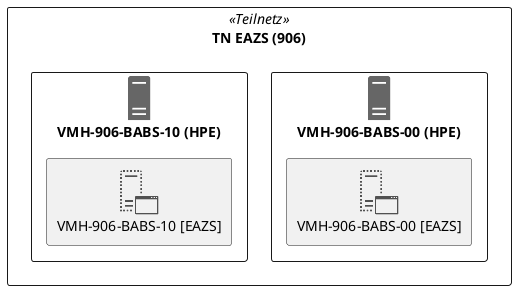 @startuml

skinparam monochrome true
skinparam componentStyle uml2
!include <office/servers/server_generic_blue>
!include <office/servers/virtual_application_server>
!include <office/Servers/virtual_server>
!include <office/Servers/windows_server>
!include <office/Servers/file_server>
!include <office/Servers/virtual_server>
!include <office/Servers/windows_server>
!include <office/Servers/domain_controller>
!include <office/Servers/virtual_server>
!include <office/Servers/windows_server>
!include <office/Servers/virtual_server>
!include <office/Servers/windows_server>
!include <office/Servers/virtual_server>
!include <office/Servers/windows_server>
!include <office/Servers/virtual_server>
!include <office/Servers/windows_server>
!include <office/services/central_management_service>
!include <office/servers/server_generic_blue>
!include <office/servers/virtual_application_server>
!include <office/Servers/virtual_server>
!include <office/Servers/windows_server>
!include <office/Servers/file_server>
!include <office/Servers/virtual_server>
!include <office/Servers/windows_server>
!include <office/Servers/domain_controller>
!include <office/Servers/virtual_server>
!include <office/Servers/windows_server>
!include <office/Servers/virtual_server>
!include <office/Servers/windows_server>
!include <office/Servers/virtual_server>
!include <office/Servers/windows_server>
!include <office/Servers/virtual_server>
!include <office/Servers/windows_server>
!include <office/services/central_management_service>

show stereotype

rectangle TN__F_EAZS__F___N_906__O_ as "TN EAZS (906)" <<Teilnetz>> {
	rectangle VMH__S_906__S_BABS__S_00__F___N_HPE__O_ as "VMH-906-BABS-00 (HPE)" <<$server_generic_blue>> {
		rectangle VMH__S_906__S_BABS__S_00__F__aA_EAZS_aC_ as "VMH-906-BABS-00 [EAZS]" <<$virtual_application_server>> {
		
		}
	}
	rectangle VMH__S_906__S_BABS__S_10__F___N_HPE__O_ as "VMH-906-BABS-10 (HPE)" <<$server_generic_blue>> {
		rectangle VMH__S_906__S_BABS__S_10__F__aA_EAZS_aC_ as "VMH-906-BABS-10 [EAZS]" <<$virtual_application_server>> {
		
		}
	}
}


' Begin Protected Region [[layouting]]

' End Protected Region   [[layouting]]
@enduml
' Actifsource ID=[dc5bfacd-eaac-11e8-88d3-bfc6b992bdec,c640b341-0eb1-11e9-9f19-6d15636f4ecc,Hash]
